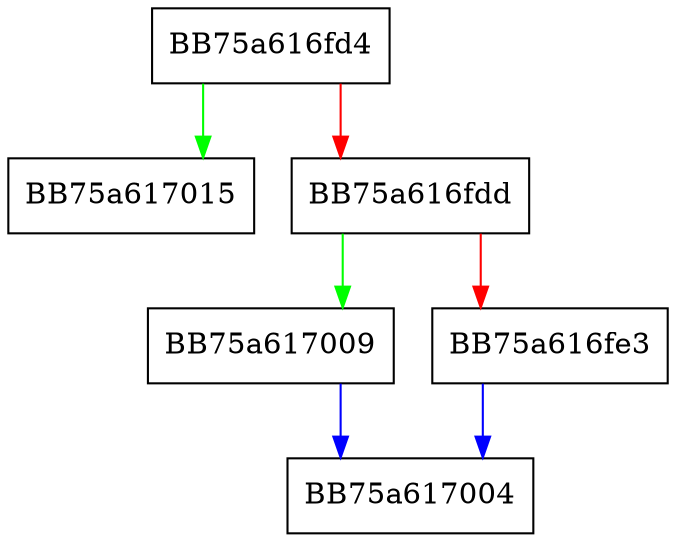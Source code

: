digraph box_1 {
  node [shape="box"];
  graph [splines=ortho];
  BB75a616fd4 -> BB75a617015 [color="green"];
  BB75a616fd4 -> BB75a616fdd [color="red"];
  BB75a616fdd -> BB75a617009 [color="green"];
  BB75a616fdd -> BB75a616fe3 [color="red"];
  BB75a616fe3 -> BB75a617004 [color="blue"];
  BB75a617009 -> BB75a617004 [color="blue"];
}